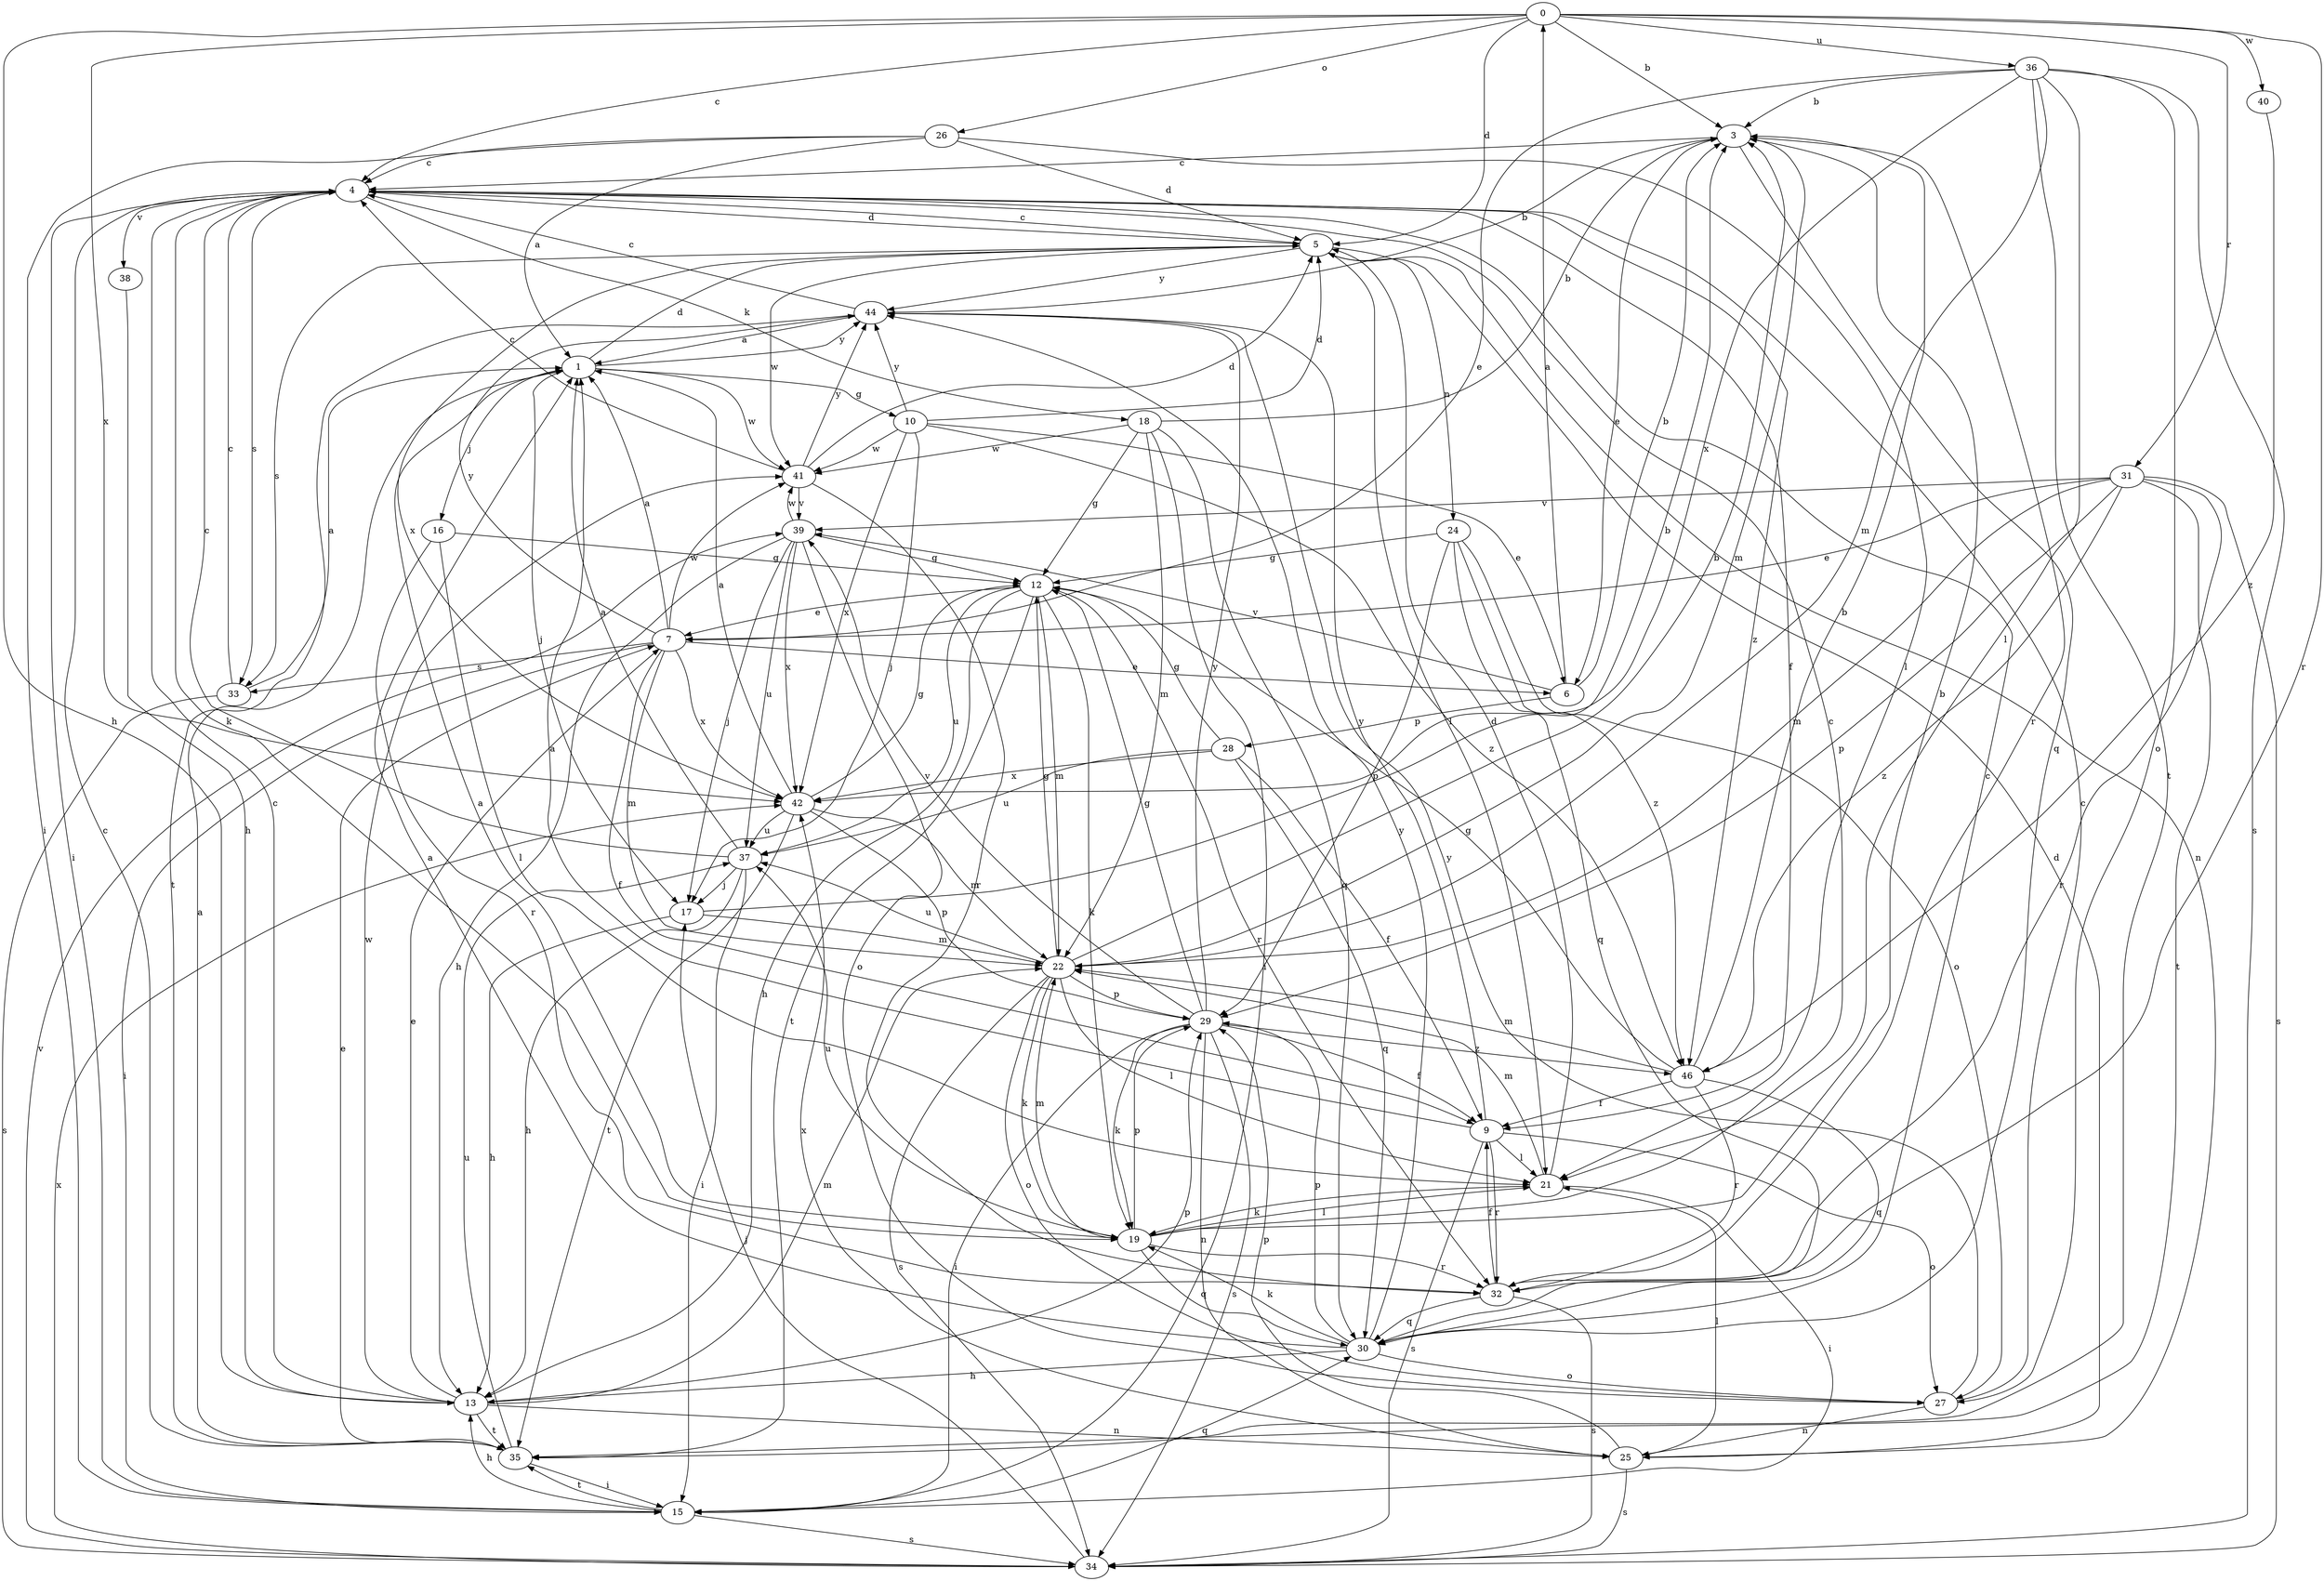 strict digraph  {
0;
1;
3;
4;
5;
6;
7;
9;
10;
12;
13;
15;
16;
17;
18;
19;
21;
22;
24;
25;
26;
27;
28;
29;
30;
31;
32;
33;
34;
35;
36;
37;
38;
39;
40;
41;
42;
44;
46;
0 -> 3  [label=b];
0 -> 4  [label=c];
0 -> 5  [label=d];
0 -> 13  [label=h];
0 -> 26  [label=o];
0 -> 31  [label=r];
0 -> 32  [label=r];
0 -> 36  [label=u];
0 -> 40  [label=w];
0 -> 42  [label=x];
1 -> 5  [label=d];
1 -> 10  [label=g];
1 -> 16  [label=j];
1 -> 17  [label=j];
1 -> 41  [label=w];
1 -> 44  [label=y];
3 -> 4  [label=c];
3 -> 6  [label=e];
3 -> 22  [label=m];
3 -> 30  [label=q];
3 -> 32  [label=r];
4 -> 5  [label=d];
4 -> 9  [label=f];
4 -> 15  [label=i];
4 -> 18  [label=k];
4 -> 19  [label=k];
4 -> 33  [label=s];
4 -> 38  [label=v];
4 -> 46  [label=z];
5 -> 4  [label=c];
5 -> 21  [label=l];
5 -> 24  [label=n];
5 -> 25  [label=n];
5 -> 33  [label=s];
5 -> 41  [label=w];
5 -> 42  [label=x];
5 -> 44  [label=y];
6 -> 0  [label=a];
6 -> 3  [label=b];
6 -> 28  [label=p];
6 -> 39  [label=v];
7 -> 1  [label=a];
7 -> 6  [label=e];
7 -> 9  [label=f];
7 -> 15  [label=i];
7 -> 22  [label=m];
7 -> 33  [label=s];
7 -> 41  [label=w];
7 -> 42  [label=x];
7 -> 44  [label=y];
9 -> 1  [label=a];
9 -> 21  [label=l];
9 -> 27  [label=o];
9 -> 32  [label=r];
9 -> 34  [label=s];
9 -> 44  [label=y];
10 -> 5  [label=d];
10 -> 6  [label=e];
10 -> 17  [label=j];
10 -> 41  [label=w];
10 -> 42  [label=x];
10 -> 44  [label=y];
10 -> 46  [label=z];
12 -> 7  [label=e];
12 -> 13  [label=h];
12 -> 19  [label=k];
12 -> 22  [label=m];
12 -> 32  [label=r];
12 -> 35  [label=t];
12 -> 37  [label=u];
13 -> 4  [label=c];
13 -> 7  [label=e];
13 -> 22  [label=m];
13 -> 25  [label=n];
13 -> 29  [label=p];
13 -> 35  [label=t];
13 -> 41  [label=w];
15 -> 13  [label=h];
15 -> 30  [label=q];
15 -> 34  [label=s];
15 -> 35  [label=t];
16 -> 12  [label=g];
16 -> 21  [label=l];
16 -> 32  [label=r];
17 -> 3  [label=b];
17 -> 13  [label=h];
17 -> 22  [label=m];
18 -> 3  [label=b];
18 -> 12  [label=g];
18 -> 15  [label=i];
18 -> 22  [label=m];
18 -> 30  [label=q];
18 -> 41  [label=w];
19 -> 1  [label=a];
19 -> 3  [label=b];
19 -> 4  [label=c];
19 -> 21  [label=l];
19 -> 22  [label=m];
19 -> 29  [label=p];
19 -> 30  [label=q];
19 -> 32  [label=r];
19 -> 37  [label=u];
21 -> 5  [label=d];
21 -> 15  [label=i];
21 -> 19  [label=k];
21 -> 22  [label=m];
22 -> 3  [label=b];
22 -> 12  [label=g];
22 -> 19  [label=k];
22 -> 21  [label=l];
22 -> 27  [label=o];
22 -> 29  [label=p];
22 -> 34  [label=s];
22 -> 37  [label=u];
24 -> 12  [label=g];
24 -> 27  [label=o];
24 -> 29  [label=p];
24 -> 30  [label=q];
24 -> 46  [label=z];
25 -> 5  [label=d];
25 -> 21  [label=l];
25 -> 29  [label=p];
25 -> 34  [label=s];
25 -> 42  [label=x];
26 -> 1  [label=a];
26 -> 4  [label=c];
26 -> 5  [label=d];
26 -> 15  [label=i];
26 -> 21  [label=l];
27 -> 4  [label=c];
27 -> 25  [label=n];
27 -> 44  [label=y];
28 -> 9  [label=f];
28 -> 12  [label=g];
28 -> 30  [label=q];
28 -> 37  [label=u];
28 -> 42  [label=x];
29 -> 9  [label=f];
29 -> 12  [label=g];
29 -> 15  [label=i];
29 -> 19  [label=k];
29 -> 25  [label=n];
29 -> 34  [label=s];
29 -> 39  [label=v];
29 -> 44  [label=y];
29 -> 46  [label=z];
30 -> 1  [label=a];
30 -> 4  [label=c];
30 -> 13  [label=h];
30 -> 19  [label=k];
30 -> 27  [label=o];
30 -> 29  [label=p];
30 -> 44  [label=y];
31 -> 7  [label=e];
31 -> 22  [label=m];
31 -> 29  [label=p];
31 -> 32  [label=r];
31 -> 34  [label=s];
31 -> 35  [label=t];
31 -> 39  [label=v];
31 -> 46  [label=z];
32 -> 9  [label=f];
32 -> 30  [label=q];
32 -> 34  [label=s];
33 -> 1  [label=a];
33 -> 4  [label=c];
33 -> 34  [label=s];
34 -> 17  [label=j];
34 -> 39  [label=v];
34 -> 42  [label=x];
35 -> 1  [label=a];
35 -> 4  [label=c];
35 -> 7  [label=e];
35 -> 15  [label=i];
35 -> 37  [label=u];
36 -> 3  [label=b];
36 -> 7  [label=e];
36 -> 21  [label=l];
36 -> 22  [label=m];
36 -> 27  [label=o];
36 -> 34  [label=s];
36 -> 35  [label=t];
36 -> 42  [label=x];
37 -> 1  [label=a];
37 -> 4  [label=c];
37 -> 13  [label=h];
37 -> 15  [label=i];
37 -> 17  [label=j];
38 -> 13  [label=h];
39 -> 12  [label=g];
39 -> 13  [label=h];
39 -> 17  [label=j];
39 -> 27  [label=o];
39 -> 37  [label=u];
39 -> 41  [label=w];
39 -> 42  [label=x];
40 -> 46  [label=z];
41 -> 4  [label=c];
41 -> 5  [label=d];
41 -> 32  [label=r];
41 -> 39  [label=v];
41 -> 44  [label=y];
42 -> 1  [label=a];
42 -> 12  [label=g];
42 -> 22  [label=m];
42 -> 29  [label=p];
42 -> 35  [label=t];
42 -> 37  [label=u];
44 -> 1  [label=a];
44 -> 3  [label=b];
44 -> 4  [label=c];
44 -> 35  [label=t];
46 -> 3  [label=b];
46 -> 9  [label=f];
46 -> 12  [label=g];
46 -> 22  [label=m];
46 -> 30  [label=q];
46 -> 32  [label=r];
}
